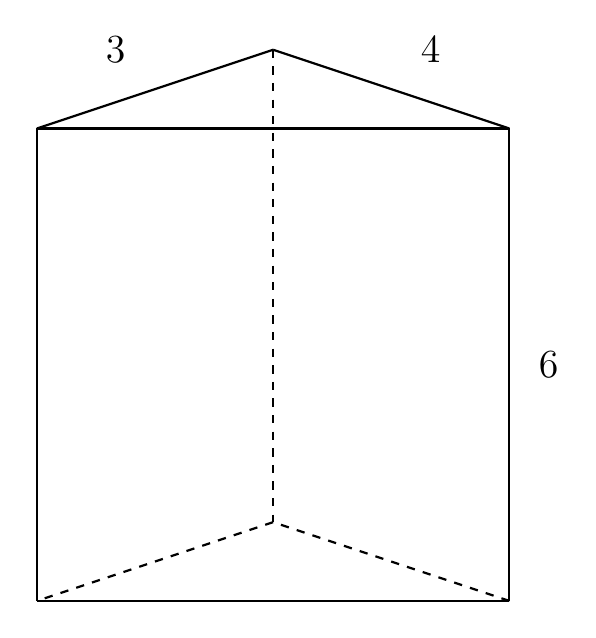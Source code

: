 \begin{tikzpicture}

	\node (0) at (-3, -1) {};
	\node (1) at (0, 0) {};		% bottom rear
	\node (2) at (3, -1) {};
	\node (3) at (-3, 5) {};
	\node (4) at (0, 6) {};
	\node (5) at (3, 5) {};

	\draw [thick] (3.center) to (0.center);
	\draw [thick] (0.center) to (2.center);
	\draw [thick, dashed] (2.center) to (1.center);
	\draw [thick, dashed] (1.center) to (0.center);
	\draw [thick] (3.center) to (5.center);
	\draw [thick] (5.center) to (4.center);
	\draw [thick] (4.center) to (3.center);
	\draw [thick, dashed] (4.center) to (1.center);
	\draw [thick] (5.center) to (2.center);

	\node at (-2,6) {\Large 3};
	\node at (2,6) {\Large 4};
	\node at (3.5,2) {\Large 6};
\end{tikzpicture}
